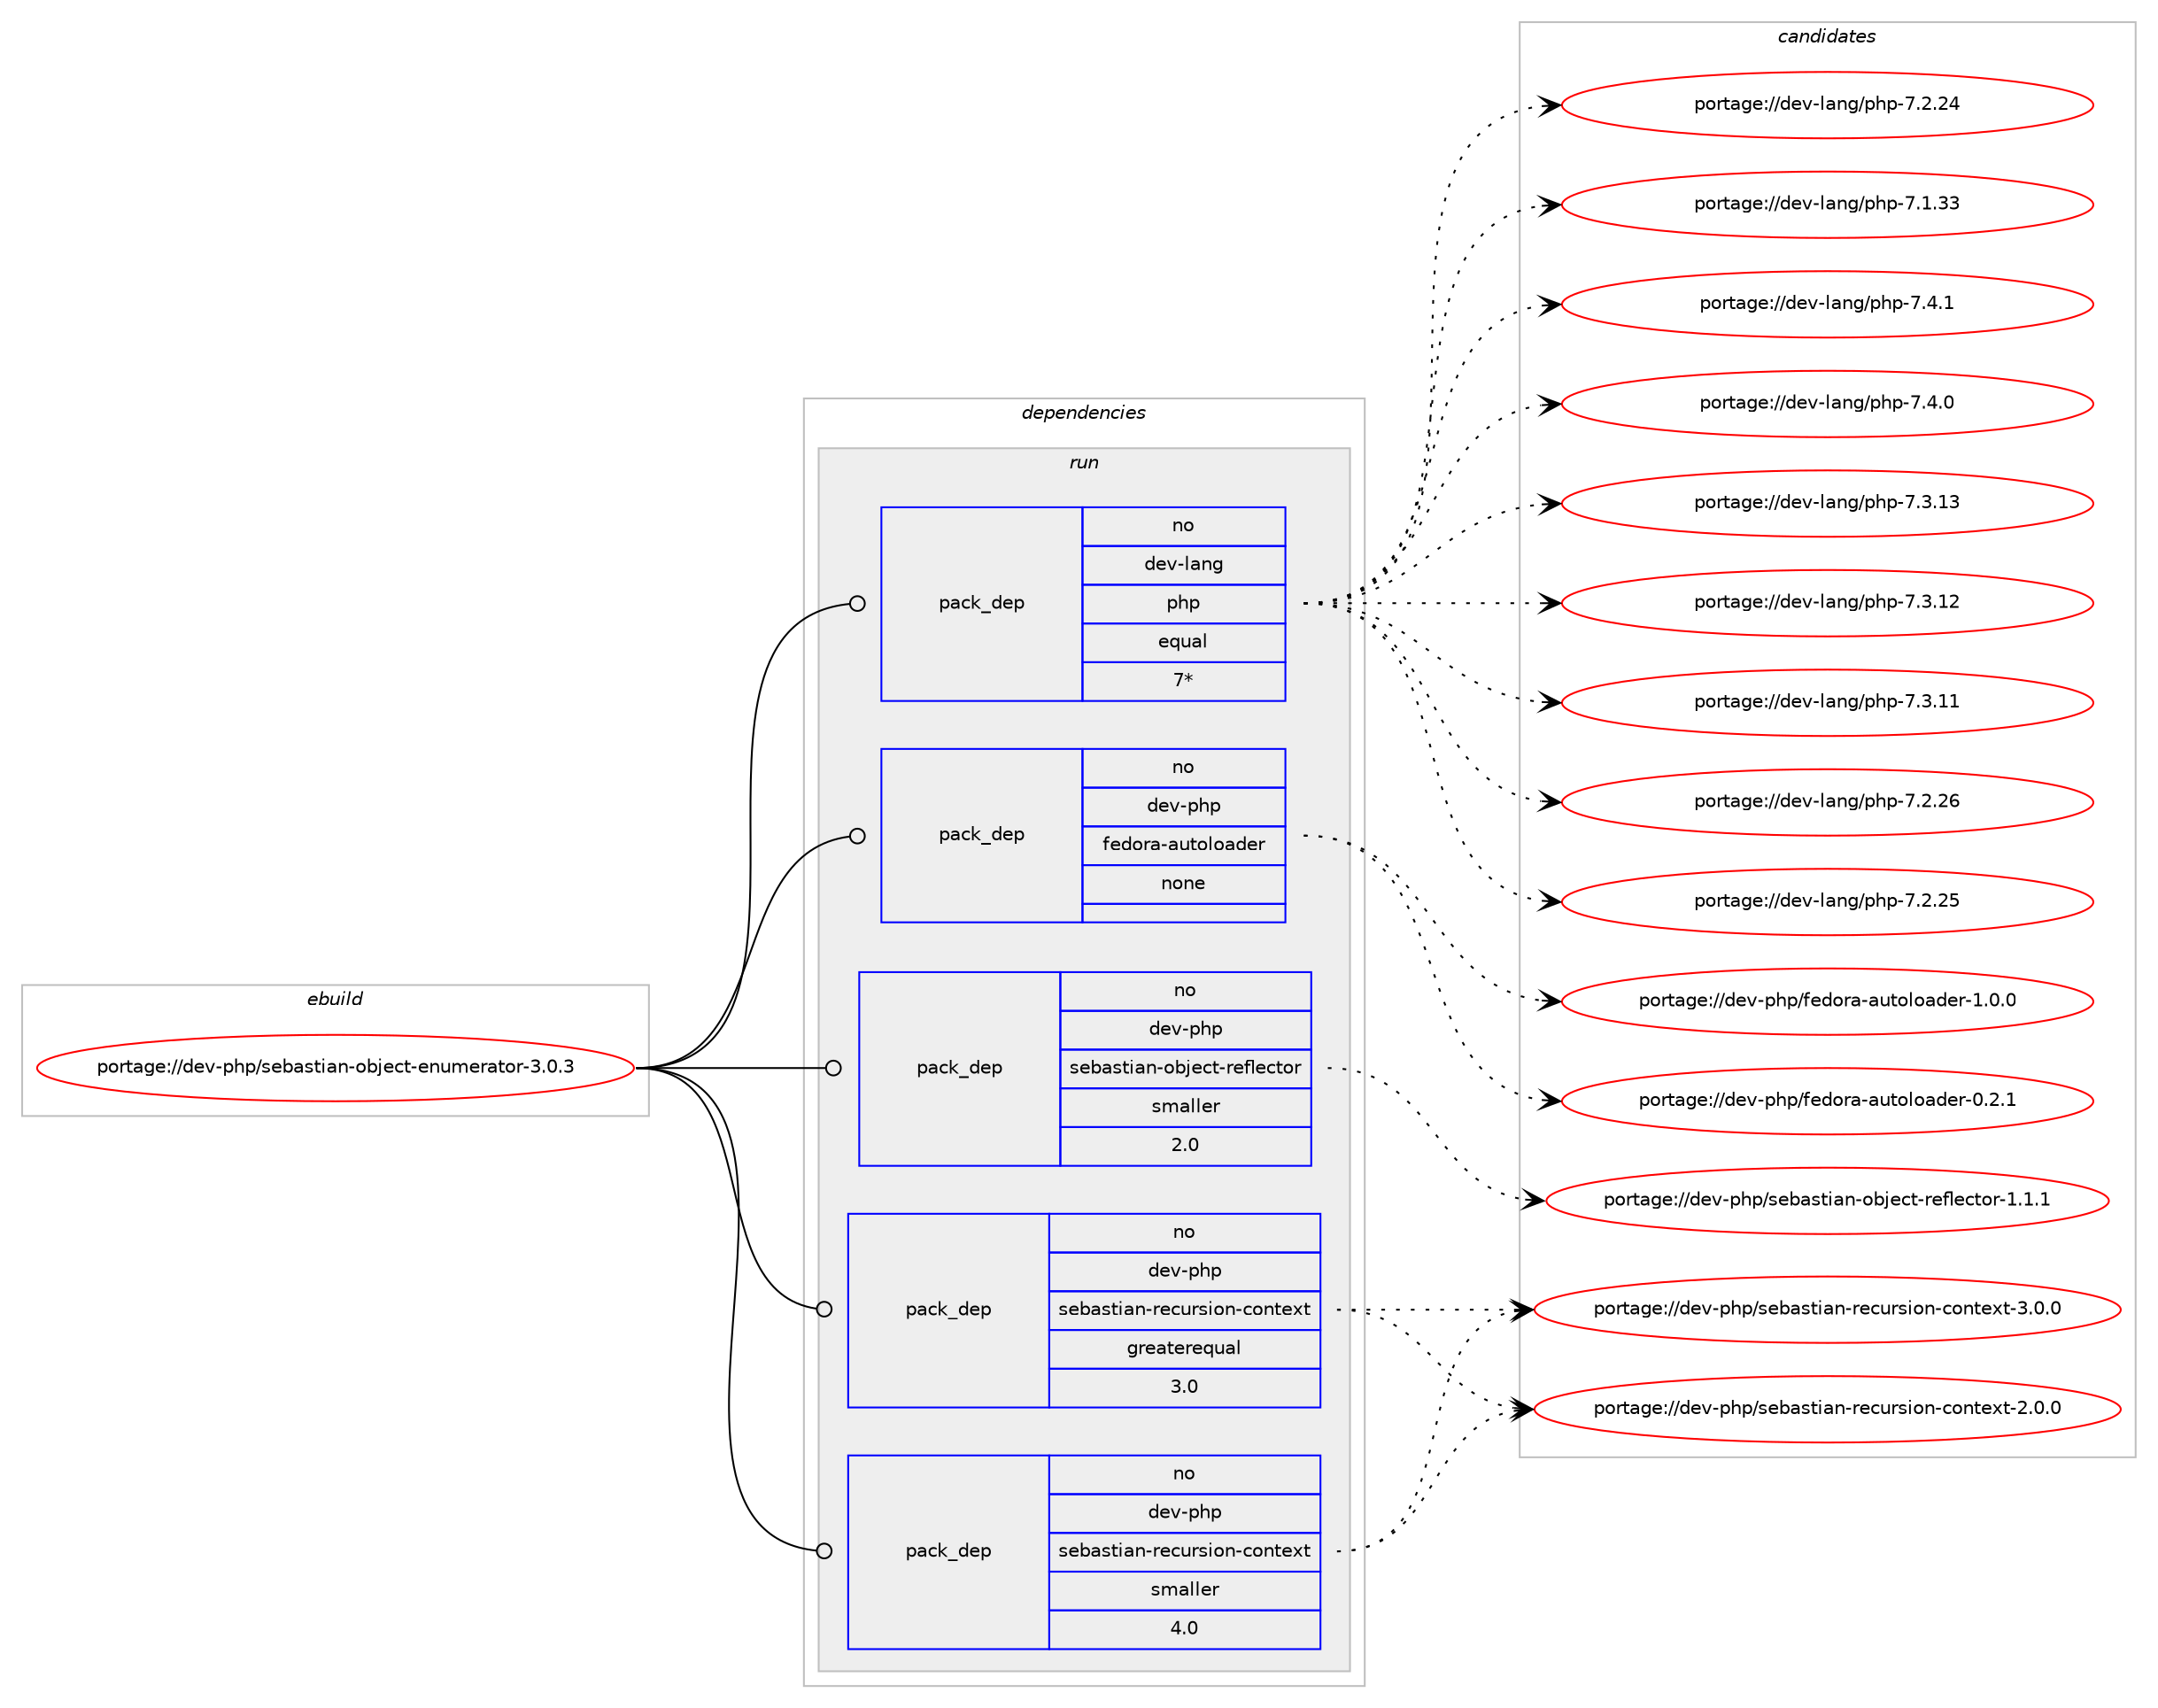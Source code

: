 digraph prolog {

# *************
# Graph options
# *************

newrank=true;
concentrate=true;
compound=true;
graph [rankdir=LR,fontname=Helvetica,fontsize=10,ranksep=1.5];#, ranksep=2.5, nodesep=0.2];
edge  [arrowhead=vee];
node  [fontname=Helvetica,fontsize=10];

# **********
# The ebuild
# **********

subgraph cluster_leftcol {
color=gray;
label=<<i>ebuild</i>>;
id [label="portage://dev-php/sebastian-object-enumerator-3.0.3", color=red, width=4, href="../dev-php/sebastian-object-enumerator-3.0.3.svg"];
}

# ****************
# The dependencies
# ****************

subgraph cluster_midcol {
color=gray;
label=<<i>dependencies</i>>;
subgraph cluster_compile {
fillcolor="#eeeeee";
style=filled;
label=<<i>compile</i>>;
}
subgraph cluster_compileandrun {
fillcolor="#eeeeee";
style=filled;
label=<<i>compile and run</i>>;
}
subgraph cluster_run {
fillcolor="#eeeeee";
style=filled;
label=<<i>run</i>>;
subgraph pack349514 {
dependency474443 [label=<<TABLE BORDER="0" CELLBORDER="1" CELLSPACING="0" CELLPADDING="4" WIDTH="220"><TR><TD ROWSPAN="6" CELLPADDING="30">pack_dep</TD></TR><TR><TD WIDTH="110">no</TD></TR><TR><TD>dev-lang</TD></TR><TR><TD>php</TD></TR><TR><TD>equal</TD></TR><TR><TD>7*</TD></TR></TABLE>>, shape=none, color=blue];
}
id:e -> dependency474443:w [weight=20,style="solid",arrowhead="odot"];
subgraph pack349515 {
dependency474444 [label=<<TABLE BORDER="0" CELLBORDER="1" CELLSPACING="0" CELLPADDING="4" WIDTH="220"><TR><TD ROWSPAN="6" CELLPADDING="30">pack_dep</TD></TR><TR><TD WIDTH="110">no</TD></TR><TR><TD>dev-php</TD></TR><TR><TD>fedora-autoloader</TD></TR><TR><TD>none</TD></TR><TR><TD></TD></TR></TABLE>>, shape=none, color=blue];
}
id:e -> dependency474444:w [weight=20,style="solid",arrowhead="odot"];
subgraph pack349516 {
dependency474445 [label=<<TABLE BORDER="0" CELLBORDER="1" CELLSPACING="0" CELLPADDING="4" WIDTH="220"><TR><TD ROWSPAN="6" CELLPADDING="30">pack_dep</TD></TR><TR><TD WIDTH="110">no</TD></TR><TR><TD>dev-php</TD></TR><TR><TD>sebastian-object-reflector</TD></TR><TR><TD>smaller</TD></TR><TR><TD>2.0</TD></TR></TABLE>>, shape=none, color=blue];
}
id:e -> dependency474445:w [weight=20,style="solid",arrowhead="odot"];
subgraph pack349517 {
dependency474446 [label=<<TABLE BORDER="0" CELLBORDER="1" CELLSPACING="0" CELLPADDING="4" WIDTH="220"><TR><TD ROWSPAN="6" CELLPADDING="30">pack_dep</TD></TR><TR><TD WIDTH="110">no</TD></TR><TR><TD>dev-php</TD></TR><TR><TD>sebastian-recursion-context</TD></TR><TR><TD>greaterequal</TD></TR><TR><TD>3.0</TD></TR></TABLE>>, shape=none, color=blue];
}
id:e -> dependency474446:w [weight=20,style="solid",arrowhead="odot"];
subgraph pack349518 {
dependency474447 [label=<<TABLE BORDER="0" CELLBORDER="1" CELLSPACING="0" CELLPADDING="4" WIDTH="220"><TR><TD ROWSPAN="6" CELLPADDING="30">pack_dep</TD></TR><TR><TD WIDTH="110">no</TD></TR><TR><TD>dev-php</TD></TR><TR><TD>sebastian-recursion-context</TD></TR><TR><TD>smaller</TD></TR><TR><TD>4.0</TD></TR></TABLE>>, shape=none, color=blue];
}
id:e -> dependency474447:w [weight=20,style="solid",arrowhead="odot"];
}
}

# **************
# The candidates
# **************

subgraph cluster_choices {
rank=same;
color=gray;
label=<<i>candidates</i>>;

subgraph choice349514 {
color=black;
nodesep=1;
choice100101118451089711010347112104112455546524649 [label="portage://dev-lang/php-7.4.1", color=red, width=4,href="../dev-lang/php-7.4.1.svg"];
choice100101118451089711010347112104112455546524648 [label="portage://dev-lang/php-7.4.0", color=red, width=4,href="../dev-lang/php-7.4.0.svg"];
choice10010111845108971101034711210411245554651464951 [label="portage://dev-lang/php-7.3.13", color=red, width=4,href="../dev-lang/php-7.3.13.svg"];
choice10010111845108971101034711210411245554651464950 [label="portage://dev-lang/php-7.3.12", color=red, width=4,href="../dev-lang/php-7.3.12.svg"];
choice10010111845108971101034711210411245554651464949 [label="portage://dev-lang/php-7.3.11", color=red, width=4,href="../dev-lang/php-7.3.11.svg"];
choice10010111845108971101034711210411245554650465054 [label="portage://dev-lang/php-7.2.26", color=red, width=4,href="../dev-lang/php-7.2.26.svg"];
choice10010111845108971101034711210411245554650465053 [label="portage://dev-lang/php-7.2.25", color=red, width=4,href="../dev-lang/php-7.2.25.svg"];
choice10010111845108971101034711210411245554650465052 [label="portage://dev-lang/php-7.2.24", color=red, width=4,href="../dev-lang/php-7.2.24.svg"];
choice10010111845108971101034711210411245554649465151 [label="portage://dev-lang/php-7.1.33", color=red, width=4,href="../dev-lang/php-7.1.33.svg"];
dependency474443:e -> choice100101118451089711010347112104112455546524649:w [style=dotted,weight="100"];
dependency474443:e -> choice100101118451089711010347112104112455546524648:w [style=dotted,weight="100"];
dependency474443:e -> choice10010111845108971101034711210411245554651464951:w [style=dotted,weight="100"];
dependency474443:e -> choice10010111845108971101034711210411245554651464950:w [style=dotted,weight="100"];
dependency474443:e -> choice10010111845108971101034711210411245554651464949:w [style=dotted,weight="100"];
dependency474443:e -> choice10010111845108971101034711210411245554650465054:w [style=dotted,weight="100"];
dependency474443:e -> choice10010111845108971101034711210411245554650465053:w [style=dotted,weight="100"];
dependency474443:e -> choice10010111845108971101034711210411245554650465052:w [style=dotted,weight="100"];
dependency474443:e -> choice10010111845108971101034711210411245554649465151:w [style=dotted,weight="100"];
}
subgraph choice349515 {
color=black;
nodesep=1;
choice100101118451121041124710210110011111497459711711611110811197100101114454946484648 [label="portage://dev-php/fedora-autoloader-1.0.0", color=red, width=4,href="../dev-php/fedora-autoloader-1.0.0.svg"];
choice100101118451121041124710210110011111497459711711611110811197100101114454846504649 [label="portage://dev-php/fedora-autoloader-0.2.1", color=red, width=4,href="../dev-php/fedora-autoloader-0.2.1.svg"];
dependency474444:e -> choice100101118451121041124710210110011111497459711711611110811197100101114454946484648:w [style=dotted,weight="100"];
dependency474444:e -> choice100101118451121041124710210110011111497459711711611110811197100101114454846504649:w [style=dotted,weight="100"];
}
subgraph choice349516 {
color=black;
nodesep=1;
choice10010111845112104112471151019897115116105971104511198106101991164511410110210810199116111114454946494649 [label="portage://dev-php/sebastian-object-reflector-1.1.1", color=red, width=4,href="../dev-php/sebastian-object-reflector-1.1.1.svg"];
dependency474445:e -> choice10010111845112104112471151019897115116105971104511198106101991164511410110210810199116111114454946494649:w [style=dotted,weight="100"];
}
subgraph choice349517 {
color=black;
nodesep=1;
choice100101118451121041124711510198971151161059711045114101991171141151051111104599111110116101120116455146484648 [label="portage://dev-php/sebastian-recursion-context-3.0.0", color=red, width=4,href="../dev-php/sebastian-recursion-context-3.0.0.svg"];
choice100101118451121041124711510198971151161059711045114101991171141151051111104599111110116101120116455046484648 [label="portage://dev-php/sebastian-recursion-context-2.0.0", color=red, width=4,href="../dev-php/sebastian-recursion-context-2.0.0.svg"];
dependency474446:e -> choice100101118451121041124711510198971151161059711045114101991171141151051111104599111110116101120116455146484648:w [style=dotted,weight="100"];
dependency474446:e -> choice100101118451121041124711510198971151161059711045114101991171141151051111104599111110116101120116455046484648:w [style=dotted,weight="100"];
}
subgraph choice349518 {
color=black;
nodesep=1;
choice100101118451121041124711510198971151161059711045114101991171141151051111104599111110116101120116455146484648 [label="portage://dev-php/sebastian-recursion-context-3.0.0", color=red, width=4,href="../dev-php/sebastian-recursion-context-3.0.0.svg"];
choice100101118451121041124711510198971151161059711045114101991171141151051111104599111110116101120116455046484648 [label="portage://dev-php/sebastian-recursion-context-2.0.0", color=red, width=4,href="../dev-php/sebastian-recursion-context-2.0.0.svg"];
dependency474447:e -> choice100101118451121041124711510198971151161059711045114101991171141151051111104599111110116101120116455146484648:w [style=dotted,weight="100"];
dependency474447:e -> choice100101118451121041124711510198971151161059711045114101991171141151051111104599111110116101120116455046484648:w [style=dotted,weight="100"];
}
}

}
